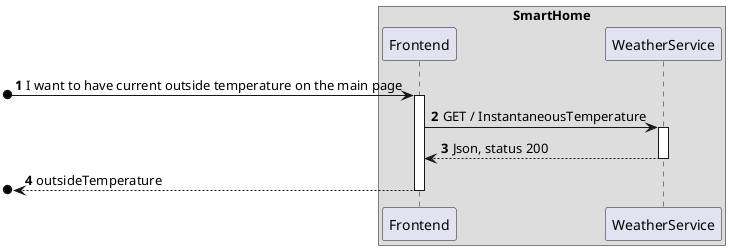 @startuml
'https://plantuml.com/sequence-diagram
!pragma layout smetana

autonumber



    box SmartHome
    participant Frontend as FE
    participant WeatherService as WS
    end box



[o-> FE : I want to have current outside temperature on the main page
activate FE

FE -> WS : GET / InstantaneousTemperature
activate WS

WS --> FE : Json, status 200
deactivate WS

[o<-- FE : outsideTemperature
deactivate FE




@enduml